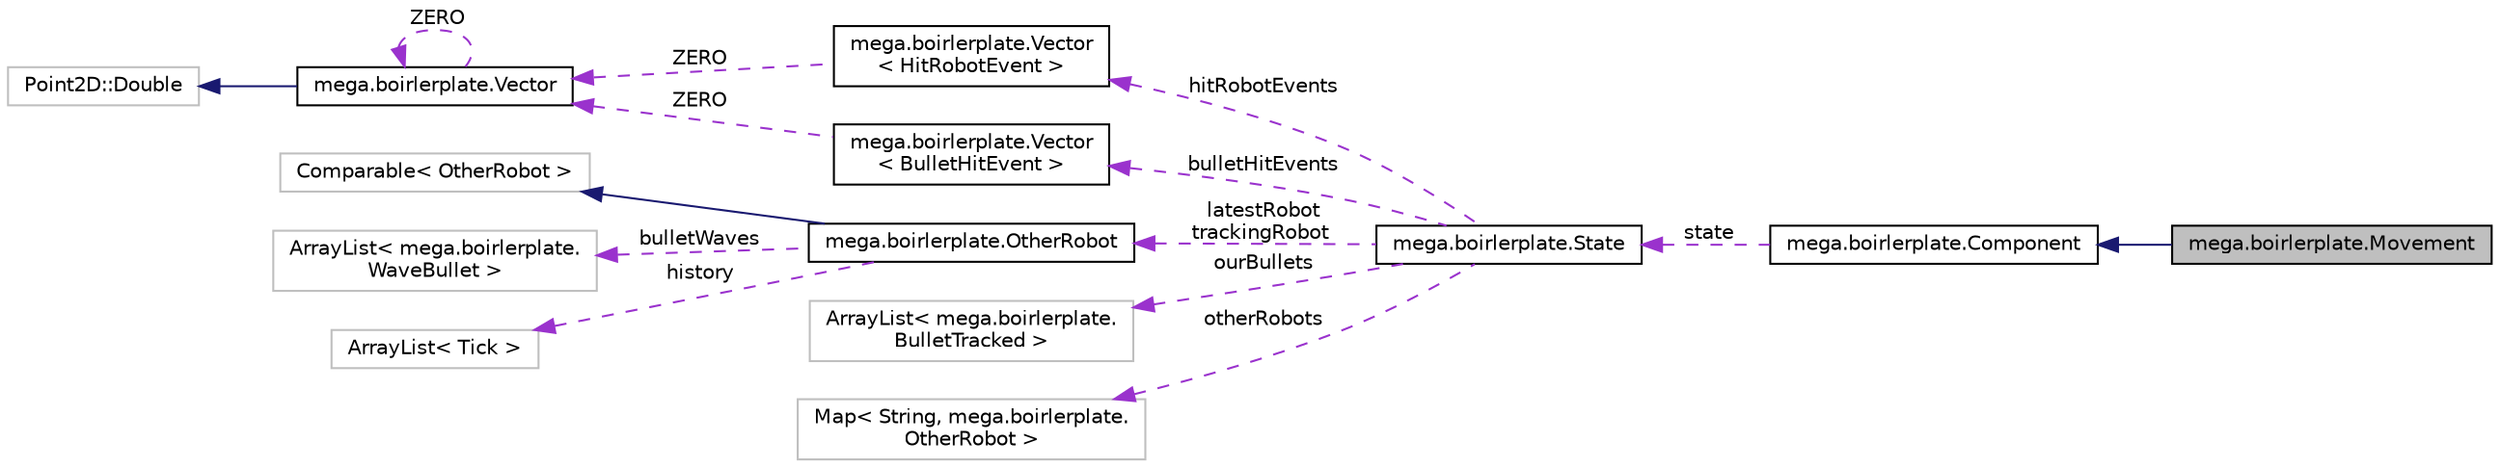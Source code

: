 digraph "mega.boirlerplate.Movement"
{
  edge [fontname="Helvetica",fontsize="10",labelfontname="Helvetica",labelfontsize="10"];
  node [fontname="Helvetica",fontsize="10",shape=record];
  rankdir="LR";
  Node10 [label="mega.boirlerplate.Movement",height=0.2,width=0.4,color="black", fillcolor="grey75", style="filled", fontcolor="black"];
  Node11 -> Node10 [dir="back",color="midnightblue",fontsize="10",style="solid",fontname="Helvetica"];
  Node11 [label="mega.boirlerplate.Component",height=0.2,width=0.4,color="black", fillcolor="white", style="filled",URL="$classmega_1_1boirlerplate_1_1_component.html"];
  Node12 -> Node11 [dir="back",color="darkorchid3",fontsize="10",style="dashed",label=" state" ,fontname="Helvetica"];
  Node12 [label="mega.boirlerplate.State",height=0.2,width=0.4,color="black", fillcolor="white", style="filled",URL="$classmega_1_1boirlerplate_1_1_state.html"];
  Node13 -> Node12 [dir="back",color="darkorchid3",fontsize="10",style="dashed",label=" hitRobotEvents" ,fontname="Helvetica"];
  Node13 [label="mega.boirlerplate.Vector\l\< HitRobotEvent \>",height=0.2,width=0.4,color="black", fillcolor="white", style="filled",URL="$classmega_1_1boirlerplate_1_1_vector.html"];
  Node14 -> Node13 [dir="back",color="darkorchid3",fontsize="10",style="dashed",label=" ZERO" ,fontname="Helvetica"];
  Node14 [label="mega.boirlerplate.Vector",height=0.2,width=0.4,color="black", fillcolor="white", style="filled",URL="$classmega_1_1boirlerplate_1_1_vector.html"];
  Node15 -> Node14 [dir="back",color="midnightblue",fontsize="10",style="solid",fontname="Helvetica"];
  Node15 [label="Point2D::Double",height=0.2,width=0.4,color="grey75", fillcolor="white", style="filled"];
  Node14 -> Node14 [dir="back",color="darkorchid3",fontsize="10",style="dashed",label=" ZERO" ,fontname="Helvetica"];
  Node16 -> Node12 [dir="back",color="darkorchid3",fontsize="10",style="dashed",label=" latestRobot\ntrackingRobot" ,fontname="Helvetica"];
  Node16 [label="mega.boirlerplate.OtherRobot",height=0.2,width=0.4,color="black", fillcolor="white", style="filled",URL="$classmega_1_1boirlerplate_1_1_other_robot.html"];
  Node17 -> Node16 [dir="back",color="midnightblue",fontsize="10",style="solid",fontname="Helvetica"];
  Node17 [label="Comparable\< OtherRobot \>",height=0.2,width=0.4,color="grey75", fillcolor="white", style="filled"];
  Node18 -> Node16 [dir="back",color="darkorchid3",fontsize="10",style="dashed",label=" bulletWaves" ,fontname="Helvetica"];
  Node18 [label="ArrayList\< mega.boirlerplate.\lWaveBullet \>",height=0.2,width=0.4,color="grey75", fillcolor="white", style="filled"];
  Node19 -> Node16 [dir="back",color="darkorchid3",fontsize="10",style="dashed",label=" history" ,fontname="Helvetica"];
  Node19 [label="ArrayList\< Tick \>",height=0.2,width=0.4,color="grey75", fillcolor="white", style="filled"];
  Node20 -> Node12 [dir="back",color="darkorchid3",fontsize="10",style="dashed",label=" ourBullets" ,fontname="Helvetica"];
  Node20 [label="ArrayList\< mega.boirlerplate.\lBulletTracked \>",height=0.2,width=0.4,color="grey75", fillcolor="white", style="filled"];
  Node21 -> Node12 [dir="back",color="darkorchid3",fontsize="10",style="dashed",label=" otherRobots" ,fontname="Helvetica"];
  Node21 [label="Map\< String, mega.boirlerplate.\lOtherRobot \>",height=0.2,width=0.4,color="grey75", fillcolor="white", style="filled"];
  Node22 -> Node12 [dir="back",color="darkorchid3",fontsize="10",style="dashed",label=" bulletHitEvents" ,fontname="Helvetica"];
  Node22 [label="mega.boirlerplate.Vector\l\< BulletHitEvent \>",height=0.2,width=0.4,color="black", fillcolor="white", style="filled",URL="$classmega_1_1boirlerplate_1_1_vector.html"];
  Node14 -> Node22 [dir="back",color="darkorchid3",fontsize="10",style="dashed",label=" ZERO" ,fontname="Helvetica"];
}
